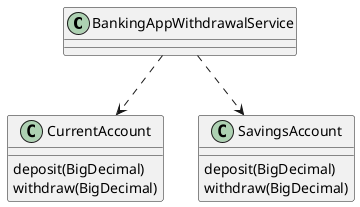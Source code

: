 @startuml
'https://plantuml.com/class-diagram


class BankingAppWithdrawalService

class CurrentAccount {
deposit(BigDecimal)
withdraw(BigDecimal)
}

class SavingsAccount {
deposit(BigDecimal)
withdraw(BigDecimal)
}

BankingAppWithdrawalService ..> CurrentAccount
BankingAppWithdrawalService ..> SavingsAccount

@enduml